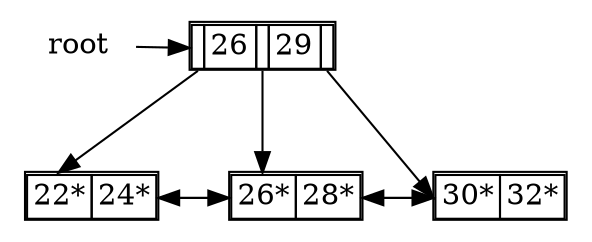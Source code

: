 digraph G
{
    splines=false
    "block"
    [
        shape = none
        label = <<table border="1" cellborder="1" cellspacing="0">
                    <tr>
                        <td port="connector0"></td>
                        <td port="key0">26</td>
                        <td port="connector1"></td>
                        <td port="key1">29</td>
                        <td port="connector2"></td>
                    </tr>
                </table>>
    ]
    "block0"
    [
        shape = none
        label = <<table border="1" cellborder="1" cellspacing="0">
                    <tr>
                        <td port="key0">22*</td>
                        <td port="key1">24*</td>
                    </tr>
                </table>>
    ]
    "block1"
    [
        shape = none
        label = <<table border="1" cellborder="1" cellspacing="0">
                    <tr>
                        <td port="key0">26*</td>
                        <td port="key1">28*</td>
                    </tr>
                </table>>
    ]
    "block2"
    [
        shape = none
        label = <<table border="1" cellborder="1" cellspacing="0">
                    <tr>
                        <td port="key0">30*</td>
                        <td port="key1">32*</td>
                    </tr>
                </table>>
    ]

    "block":"connector0" -> "block0":"key0"
    "block":"connector1" -> "block1":"key0"
    "block":"connector2" -> "block2":"key0"

    "block1":"key0" -> "block0":"key1"
    "block0":"key1" -> "block1":"key0"

    "block2":"key0" -> "block1":"key1"
    "block1":"key1" -> "block2":"key0"

    "root" [ shape = none label="root" ]
    "root" -> "block":"connector0"

    {rank=min; "block" "root"}
    {rank=same; "block0" "block1" "block2"}
}
